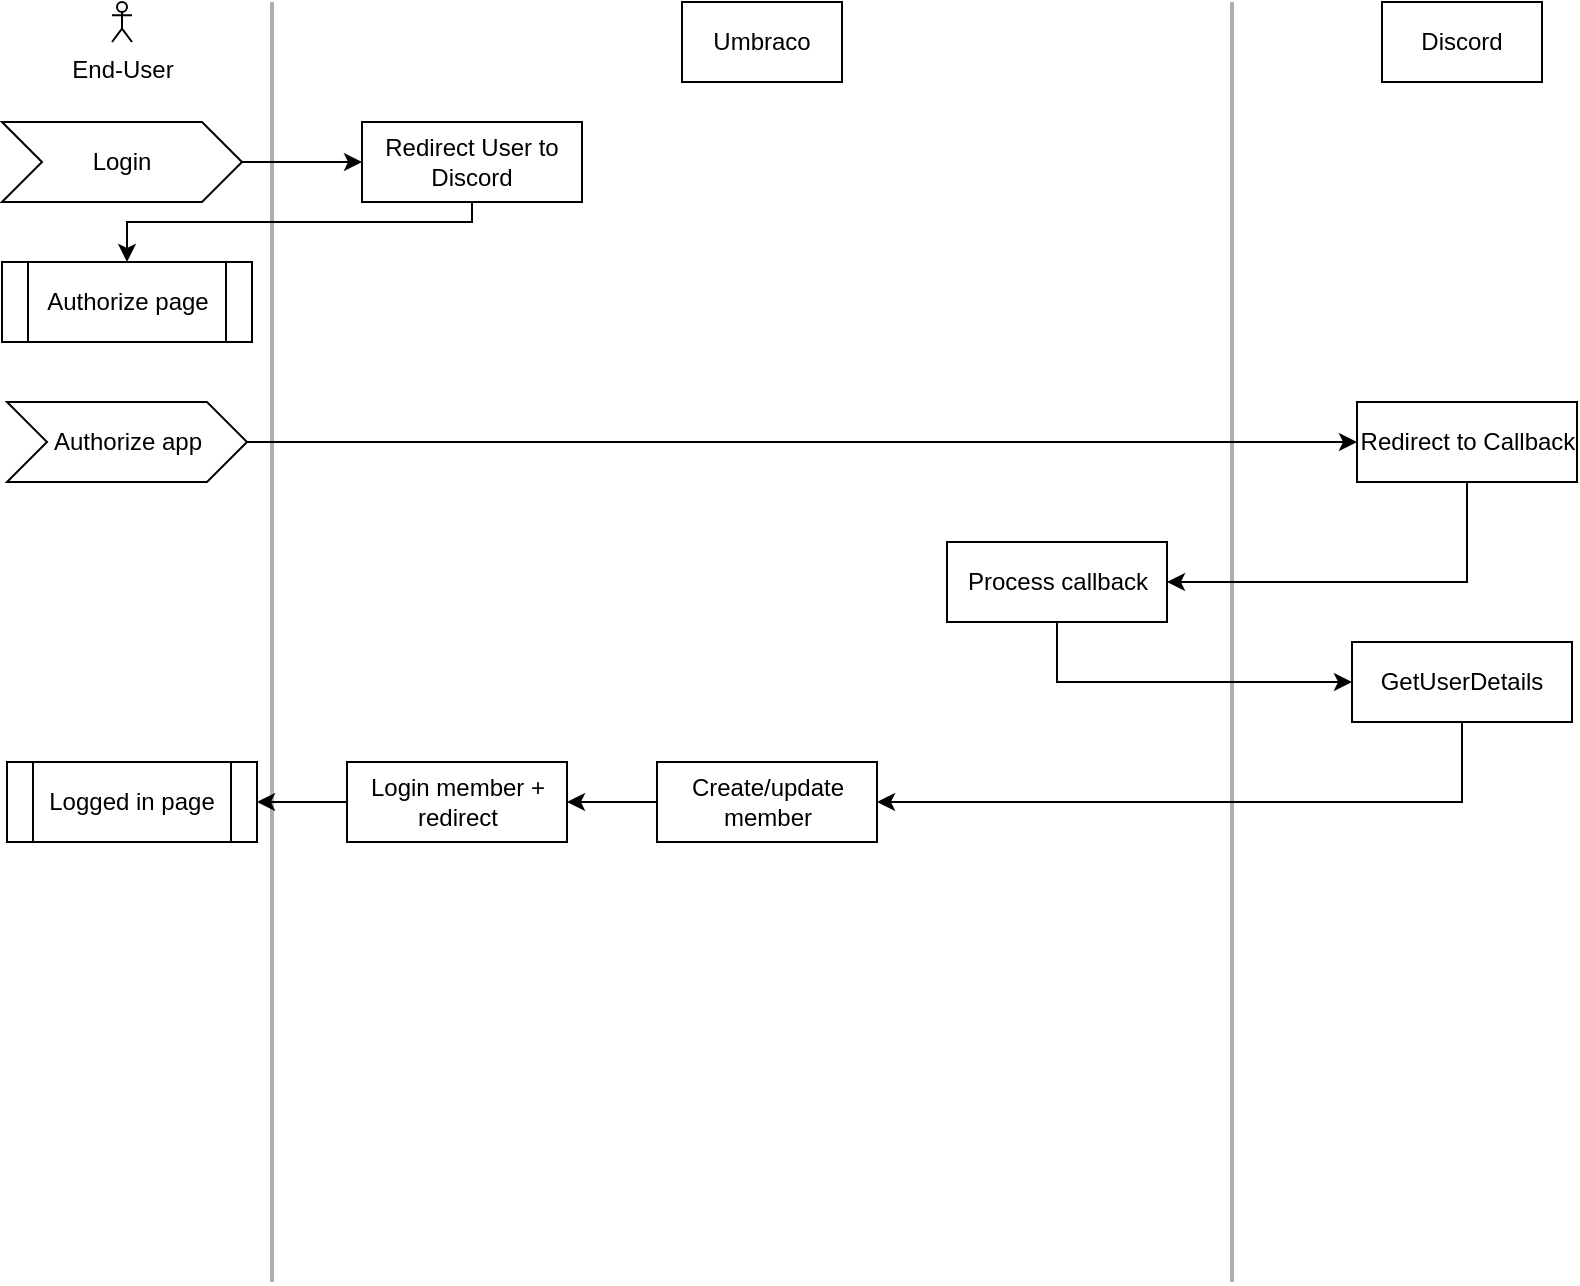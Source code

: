 <mxfile version="15.4.0" type="device" pages="2"><diagram id="ltMjtAkgDZYFbf0abUol" name="OAuth basic"><mxGraphModel dx="1088" dy="968" grid="1" gridSize="10" guides="1" tooltips="1" connect="1" arrows="1" fold="1" page="1" pageScale="1" pageWidth="827" pageHeight="1169" math="0" shadow="0"><root><mxCell id="0"/><mxCell id="1" parent="0"/><mxCell id="4eL_Ynfcv8qXqlUUV8uZ-1" value="End-User" style="shape=umlActor;verticalLabelPosition=bottom;verticalAlign=top;html=1;outlineConnect=0;" parent="1" vertex="1"><mxGeometry x="65" y="10" width="10" height="20" as="geometry"/></mxCell><mxCell id="4eL_Ynfcv8qXqlUUV8uZ-2" value="Umbraco" style="rounded=0;whiteSpace=wrap;html=1;" parent="1" vertex="1"><mxGeometry x="350" y="10" width="80" height="40" as="geometry"/></mxCell><mxCell id="4eL_Ynfcv8qXqlUUV8uZ-3" value="Discord" style="rounded=0;whiteSpace=wrap;html=1;" parent="1" vertex="1"><mxGeometry x="700" y="10" width="80" height="40" as="geometry"/></mxCell><mxCell id="4eL_Ynfcv8qXqlUUV8uZ-7" value="" style="line;strokeWidth=2;direction=south;html=1;strokeColor=#B0B0B0;" parent="1" vertex="1"><mxGeometry x="140" y="10" width="10" height="640" as="geometry"/></mxCell><mxCell id="4eL_Ynfcv8qXqlUUV8uZ-8" value="" style="line;strokeWidth=2;direction=south;html=1;strokeColor=#B0B0B0;" parent="1" vertex="1"><mxGeometry x="620" y="10" width="10" height="640" as="geometry"/></mxCell><mxCell id="AtlC8XdDdvcHjI3ppWVt-9" style="edgeStyle=orthogonalEdgeStyle;rounded=0;orthogonalLoop=1;jettySize=auto;html=1;entryX=0.5;entryY=0;entryDx=0;entryDy=0;" parent="1" source="4eL_Ynfcv8qXqlUUV8uZ-14" target="4eL_Ynfcv8qXqlUUV8uZ-21" edge="1"><mxGeometry relative="1" as="geometry"><Array as="points"><mxPoint x="245" y="120"/><mxPoint x="73" y="120"/></Array></mxGeometry></mxCell><mxCell id="4eL_Ynfcv8qXqlUUV8uZ-14" value="Redirect User to Discord" style="rounded=0;whiteSpace=wrap;html=1;" parent="1" vertex="1"><mxGeometry x="190" y="70" width="110" height="40" as="geometry"/></mxCell><mxCell id="4eL_Ynfcv8qXqlUUV8uZ-33" style="edgeStyle=orthogonalEdgeStyle;rounded=0;orthogonalLoop=1;jettySize=auto;html=1;entryX=1;entryY=0.5;entryDx=0;entryDy=0;" parent="1" source="4eL_Ynfcv8qXqlUUV8uZ-16" target="4eL_Ynfcv8qXqlUUV8uZ-17" edge="1"><mxGeometry relative="1" as="geometry"><Array as="points"><mxPoint x="743" y="300"/></Array></mxGeometry></mxCell><mxCell id="4eL_Ynfcv8qXqlUUV8uZ-16" value="Redirect to Callback" style="rounded=0;whiteSpace=wrap;html=1;" parent="1" vertex="1"><mxGeometry x="687.5" y="210" width="110" height="40" as="geometry"/></mxCell><mxCell id="AtlC8XdDdvcHjI3ppWVt-2" style="edgeStyle=orthogonalEdgeStyle;rounded=0;orthogonalLoop=1;jettySize=auto;html=1;entryX=0;entryY=0.5;entryDx=0;entryDy=0;" parent="1" source="4eL_Ynfcv8qXqlUUV8uZ-17" target="AtlC8XdDdvcHjI3ppWVt-1" edge="1"><mxGeometry relative="1" as="geometry"><Array as="points"><mxPoint x="538" y="350"/></Array></mxGeometry></mxCell><mxCell id="4eL_Ynfcv8qXqlUUV8uZ-17" value="Process callback" style="rounded=0;whiteSpace=wrap;html=1;" parent="1" vertex="1"><mxGeometry x="482.5" y="280" width="110" height="40" as="geometry"/></mxCell><mxCell id="4eL_Ynfcv8qXqlUUV8uZ-22" style="edgeStyle=orthogonalEdgeStyle;rounded=0;orthogonalLoop=1;jettySize=auto;html=1;entryX=0;entryY=0.5;entryDx=0;entryDy=0;" parent="1" source="4eL_Ynfcv8qXqlUUV8uZ-20" target="4eL_Ynfcv8qXqlUUV8uZ-14" edge="1"><mxGeometry relative="1" as="geometry"/></mxCell><mxCell id="4eL_Ynfcv8qXqlUUV8uZ-20" value="Login" style="shape=step;perimeter=stepPerimeter;whiteSpace=wrap;html=1;fixedSize=1;" parent="1" vertex="1"><mxGeometry x="10" y="70" width="120" height="40" as="geometry"/></mxCell><mxCell id="4eL_Ynfcv8qXqlUUV8uZ-21" value="Authorize page" style="shape=process;whiteSpace=wrap;html=1;backgroundOutline=1;" parent="1" vertex="1"><mxGeometry x="10" y="140" width="125" height="40" as="geometry"/></mxCell><mxCell id="4eL_Ynfcv8qXqlUUV8uZ-25" style="edgeStyle=orthogonalEdgeStyle;rounded=0;orthogonalLoop=1;jettySize=auto;html=1;entryX=0;entryY=0.5;entryDx=0;entryDy=0;" parent="1" source="4eL_Ynfcv8qXqlUUV8uZ-23" target="4eL_Ynfcv8qXqlUUV8uZ-16" edge="1"><mxGeometry relative="1" as="geometry"/></mxCell><mxCell id="4eL_Ynfcv8qXqlUUV8uZ-23" value="Authorize app" style="shape=step;perimeter=stepPerimeter;whiteSpace=wrap;html=1;fixedSize=1;" parent="1" vertex="1"><mxGeometry x="12.5" y="210" width="120" height="40" as="geometry"/></mxCell><mxCell id="4eL_Ynfcv8qXqlUUV8uZ-30" style="edgeStyle=orthogonalEdgeStyle;rounded=0;orthogonalLoop=1;jettySize=auto;html=1;entryX=1;entryY=0.5;entryDx=0;entryDy=0;" parent="1" edge="1"><mxGeometry relative="1" as="geometry"><mxPoint x="337.5" y="300" as="sourcePoint"/></mxGeometry></mxCell><mxCell id="4eL_Ynfcv8qXqlUUV8uZ-32" style="edgeStyle=orthogonalEdgeStyle;rounded=0;orthogonalLoop=1;jettySize=auto;html=1;entryX=1;entryY=0.5;entryDx=0;entryDy=0;" parent="1" edge="1"><mxGeometry relative="1" as="geometry"><mxPoint x="182.5" y="300" as="sourcePoint"/></mxGeometry></mxCell><mxCell id="AtlC8XdDdvcHjI3ppWVt-6" style="edgeStyle=orthogonalEdgeStyle;rounded=0;orthogonalLoop=1;jettySize=auto;html=1;entryX=1;entryY=0.5;entryDx=0;entryDy=0;" parent="1" source="AtlC8XdDdvcHjI3ppWVt-1" target="AtlC8XdDdvcHjI3ppWVt-5" edge="1"><mxGeometry relative="1" as="geometry"><Array as="points"><mxPoint x="740" y="410"/></Array></mxGeometry></mxCell><mxCell id="AtlC8XdDdvcHjI3ppWVt-1" value="GetUserDetails" style="rounded=0;whiteSpace=wrap;html=1;" parent="1" vertex="1"><mxGeometry x="685" y="330" width="110" height="40" as="geometry"/></mxCell><mxCell id="AtlC8XdDdvcHjI3ppWVt-3" value="Logged in page" style="shape=process;whiteSpace=wrap;html=1;backgroundOutline=1;" parent="1" vertex="1"><mxGeometry x="12.5" y="390" width="125" height="40" as="geometry"/></mxCell><mxCell id="AtlC8XdDdvcHjI3ppWVt-8" style="edgeStyle=orthogonalEdgeStyle;rounded=0;orthogonalLoop=1;jettySize=auto;html=1;entryX=1;entryY=0.5;entryDx=0;entryDy=0;" parent="1" source="AtlC8XdDdvcHjI3ppWVt-4" target="AtlC8XdDdvcHjI3ppWVt-3" edge="1"><mxGeometry relative="1" as="geometry"/></mxCell><mxCell id="AtlC8XdDdvcHjI3ppWVt-4" value="Login member + redirect" style="rounded=0;whiteSpace=wrap;html=1;" parent="1" vertex="1"><mxGeometry x="182.5" y="390" width="110" height="40" as="geometry"/></mxCell><mxCell id="AtlC8XdDdvcHjI3ppWVt-7" style="edgeStyle=orthogonalEdgeStyle;rounded=0;orthogonalLoop=1;jettySize=auto;html=1;entryX=1;entryY=0.5;entryDx=0;entryDy=0;" parent="1" source="AtlC8XdDdvcHjI3ppWVt-5" target="AtlC8XdDdvcHjI3ppWVt-4" edge="1"><mxGeometry relative="1" as="geometry"/></mxCell><mxCell id="AtlC8XdDdvcHjI3ppWVt-5" value="Create/update&lt;br&gt;member" style="rounded=0;whiteSpace=wrap;html=1;" parent="1" vertex="1"><mxGeometry x="337.5" y="390" width="110" height="40" as="geometry"/></mxCell></root></mxGraphModel></diagram><diagram name=" OAuth Full" id="dLZDyTiGzNXgVIvGcyt_"><mxGraphModel dx="1088" dy="968" grid="1" gridSize="10" guides="1" tooltips="1" connect="1" arrows="1" fold="1" page="1" pageScale="1" pageWidth="827" pageHeight="1169" math="0" shadow="0"><root><mxCell id="KcjYKHA9LiSH6CST0ayT-0"/><mxCell id="KcjYKHA9LiSH6CST0ayT-1" parent="KcjYKHA9LiSH6CST0ayT-0"/><mxCell id="KcjYKHA9LiSH6CST0ayT-2" value="End-User" style="shape=umlActor;verticalLabelPosition=bottom;verticalAlign=top;html=1;outlineConnect=0;" parent="KcjYKHA9LiSH6CST0ayT-1" vertex="1"><mxGeometry x="62.5" y="10" width="10" height="20" as="geometry"/></mxCell><mxCell id="KcjYKHA9LiSH6CST0ayT-3" value="Umbraco" style="rounded=0;whiteSpace=wrap;html=1;" parent="KcjYKHA9LiSH6CST0ayT-1" vertex="1"><mxGeometry x="361" y="10" width="80" height="40" as="geometry"/></mxCell><mxCell id="KcjYKHA9LiSH6CST0ayT-4" value="Discord Api" style="rounded=0;whiteSpace=wrap;html=1;" parent="KcjYKHA9LiSH6CST0ayT-1" vertex="1"><mxGeometry x="725" y="10" width="80" height="40" as="geometry"/></mxCell><mxCell id="KcjYKHA9LiSH6CST0ayT-5" value="" style="line;strokeWidth=2;direction=south;html=1;strokeColor=#B0B0B0;" parent="KcjYKHA9LiSH6CST0ayT-1" vertex="1"><mxGeometry x="135" y="10" width="10" height="1010" as="geometry"/></mxCell><mxCell id="KcjYKHA9LiSH6CST0ayT-6" value="" style="line;strokeWidth=2;direction=south;html=1;strokeColor=#B0B0B0;" parent="KcjYKHA9LiSH6CST0ayT-1" vertex="1"><mxGeometry x="695" y="10" width="10" height="1010" as="geometry"/></mxCell><mxCell id="pfIYuUFsSnbQMayImY7S-22" style="edgeStyle=orthogonalEdgeStyle;rounded=0;orthogonalLoop=1;jettySize=auto;html=1;exitX=0.5;exitY=1;exitDx=0;exitDy=0;entryX=1;entryY=0.5;entryDx=0;entryDy=0;" parent="KcjYKHA9LiSH6CST0ayT-1" source="KcjYKHA9LiSH6CST0ayT-10" target="pfIYuUFsSnbQMayImY7S-1" edge="1"><mxGeometry relative="1" as="geometry"><mxPoint x="789" y="380" as="sourcePoint"/><mxPoint x="710" y="440" as="targetPoint"/></mxGeometry></mxCell><mxCell id="KcjYKHA9LiSH6CST0ayT-10" value="Redirect to Callback" style="rounded=0;whiteSpace=wrap;html=1;" parent="KcjYKHA9LiSH6CST0ayT-1" vertex="1"><mxGeometry x="710" y="320" width="110" height="40" as="geometry"/></mxCell><mxCell id="KcjYKHA9LiSH6CST0ayT-14" value="Login" style="shape=step;perimeter=stepPerimeter;whiteSpace=wrap;html=1;fixedSize=1;" parent="KcjYKHA9LiSH6CST0ayT-1" vertex="1"><mxGeometry x="7.5" y="70" width="120" height="40" as="geometry"/></mxCell><mxCell id="KcjYKHA9LiSH6CST0ayT-15" value="Authorize page" style="shape=process;whiteSpace=wrap;html=1;backgroundOutline=1;" parent="KcjYKHA9LiSH6CST0ayT-1" vertex="1"><mxGeometry x="5" y="260" width="125" height="40" as="geometry"/></mxCell><mxCell id="KcjYKHA9LiSH6CST0ayT-16" style="edgeStyle=orthogonalEdgeStyle;rounded=0;orthogonalLoop=1;jettySize=auto;html=1;entryX=0;entryY=0.5;entryDx=0;entryDy=0;" parent="KcjYKHA9LiSH6CST0ayT-1" source="KcjYKHA9LiSH6CST0ayT-17" target="KcjYKHA9LiSH6CST0ayT-10" edge="1"><mxGeometry relative="1" as="geometry"/></mxCell><mxCell id="KcjYKHA9LiSH6CST0ayT-17" value="Authorize app" style="shape=step;perimeter=stepPerimeter;whiteSpace=wrap;html=1;fixedSize=1;" parent="KcjYKHA9LiSH6CST0ayT-1" vertex="1"><mxGeometry x="7.5" y="320" width="120" height="40" as="geometry"/></mxCell><mxCell id="KcjYKHA9LiSH6CST0ayT-22" value="Logged in page" style="shape=process;whiteSpace=wrap;html=1;backgroundOutline=1;" parent="KcjYKHA9LiSH6CST0ayT-1" vertex="1"><mxGeometry x="5" y="960" width="125" height="40" as="geometry"/></mxCell><mxCell id="LOlQsvK9RgovSbkGdA60-1" value="DiscordLoginController" style="swimlane;fontStyle=0;childLayout=stackLayout;horizontal=1;startSize=30;horizontalStack=0;resizeParent=1;resizeParentMax=0;resizeLast=0;collapsible=1;marginBottom=0;strokeColor=#B0B0B0;" parent="KcjYKHA9LiSH6CST0ayT-1" vertex="1"><mxGeometry x="161" y="70" width="220" height="160" as="geometry"/></mxCell><mxCell id="LOlQsvK9RgovSbkGdA60-2" value="Check Valid Umbraco Content" style="text;strokeColor=none;fillColor=none;align=left;verticalAlign=middle;spacingLeft=4;spacingRight=4;overflow=hidden;points=[[0,0.5],[1,0.5]];portConstraint=eastwest;rotatable=0;" parent="LOlQsvK9RgovSbkGdA60-1" vertex="1"><mxGeometry y="30" width="220" height="30" as="geometry"/></mxCell><mxCell id="LOlQsvK9RgovSbkGdA60-3" value="Check Valid Configuration values" style="text;strokeColor=none;fillColor=none;align=left;verticalAlign=middle;spacingLeft=4;spacingRight=4;overflow=hidden;points=[[0,0.5],[1,0.5]];portConstraint=eastwest;rotatable=0;" parent="LOlQsvK9RgovSbkGdA60-1" vertex="1"><mxGeometry y="60" width="220" height="30" as="geometry"/></mxCell><mxCell id="LOlQsvK9RgovSbkGdA60-4" value="Generate and store unique state value" style="text;strokeColor=none;fillColor=none;align=left;verticalAlign=middle;spacingLeft=4;spacingRight=4;overflow=hidden;points=[[0,0.5],[1,0.5]];portConstraint=eastwest;rotatable=0;" parent="LOlQsvK9RgovSbkGdA60-1" vertex="1"><mxGeometry y="90" width="220" height="30" as="geometry"/></mxCell><mxCell id="CcJb6HxDMgOHkU_agt7--0" value="Build and serve redirect url with &#10;correct callback url, scope and state" style="text;strokeColor=none;fillColor=none;align=left;verticalAlign=middle;spacingLeft=4;spacingRight=4;overflow=hidden;points=[[0,0.5],[1,0.5]];portConstraint=eastwest;rotatable=0;" parent="LOlQsvK9RgovSbkGdA60-1" vertex="1"><mxGeometry y="120" width="220" height="40" as="geometry"/></mxCell><mxCell id="CcJb6HxDMgOHkU_agt7--1" style="edgeStyle=orthogonalEdgeStyle;rounded=0;orthogonalLoop=1;jettySize=auto;html=1;entryX=1;entryY=0.5;entryDx=0;entryDy=0;" parent="KcjYKHA9LiSH6CST0ayT-1" source="CcJb6HxDMgOHkU_agt7--0" target="KcjYKHA9LiSH6CST0ayT-15" edge="1"><mxGeometry relative="1" as="geometry"><mxPoint x="146" y="280.0" as="targetPoint"/><Array as="points"><mxPoint x="166" y="280"/></Array></mxGeometry></mxCell><mxCell id="CcJb6HxDMgOHkU_agt7--3" value="DiscordService" style="swimlane;fontStyle=0;childLayout=stackLayout;horizontal=1;startSize=30;horizontalStack=0;resizeParent=1;resizeParentMax=0;resizeLast=0;collapsible=1;marginBottom=0;strokeColor=#B0B0B0;" parent="KcjYKHA9LiSH6CST0ayT-1" vertex="1"><mxGeometry x="456" y="70" width="220" height="100" as="geometry"/></mxCell><mxCell id="CcJb6HxDMgOHkU_agt7--4" value="Generate new state unique to the&#10;requesting IP" style="text;strokeColor=none;fillColor=none;align=left;verticalAlign=middle;spacingLeft=4;spacingRight=4;overflow=hidden;points=[[0,0.5],[1,0.5]];portConstraint=eastwest;rotatable=0;" parent="CcJb6HxDMgOHkU_agt7--3" vertex="1"><mxGeometry y="30" width="220" height="40" as="geometry"/></mxCell><mxCell id="CcJb6HxDMgOHkU_agt7--5" value="Store the state value" style="text;strokeColor=none;fillColor=none;align=left;verticalAlign=middle;spacingLeft=4;spacingRight=4;overflow=hidden;points=[[0,0.5],[1,0.5]];portConstraint=eastwest;rotatable=0;" parent="CcJb6HxDMgOHkU_agt7--3" vertex="1"><mxGeometry y="70" width="220" height="30" as="geometry"/></mxCell><mxCell id="CcJb6HxDMgOHkU_agt7--8" value="GetState" style="edgeStyle=orthogonalEdgeStyle;rounded=0;orthogonalLoop=1;jettySize=auto;html=1;entryX=0;entryY=0.5;entryDx=0;entryDy=0;" parent="KcjYKHA9LiSH6CST0ayT-1" source="LOlQsvK9RgovSbkGdA60-4" target="CcJb6HxDMgOHkU_agt7--4" edge="1"><mxGeometry relative="1" as="geometry"/></mxCell><mxCell id="CcJb6HxDMgOHkU_agt7--10" style="edgeStyle=orthogonalEdgeStyle;rounded=0;orthogonalLoop=1;jettySize=auto;html=1;entryX=1;entryY=0.5;entryDx=0;entryDy=0;" parent="KcjYKHA9LiSH6CST0ayT-1" source="CcJb6HxDMgOHkU_agt7--5" target="CcJb6HxDMgOHkU_agt7--0" edge="1"><mxGeometry relative="1" as="geometry"><Array as="points"><mxPoint x="681" y="145"/><mxPoint x="681" y="205"/></Array></mxGeometry></mxCell><mxCell id="CcJb6HxDMgOHkU_agt7--11" value="State value" style="edgeLabel;html=1;align=center;verticalAlign=middle;resizable=0;points=[];" parent="CcJb6HxDMgOHkU_agt7--10" vertex="1" connectable="0"><mxGeometry x="0.307" y="-1" relative="1" as="geometry"><mxPoint as="offset"/></mxGeometry></mxCell><mxCell id="pfIYuUFsSnbQMayImY7S-0" value="DiscordLoginRedirectHandlerController" style="swimlane;fontStyle=0;childLayout=stackLayout;horizontal=1;startSize=30;horizontalStack=0;resizeParent=1;resizeParentMax=0;resizeLast=0;collapsible=1;marginBottom=0;strokeColor=#B0B0B0;" parent="KcjYKHA9LiSH6CST0ayT-1" vertex="1"><mxGeometry x="466" y="370" width="220" height="160" as="geometry"/></mxCell><mxCell id="pfIYuUFsSnbQMayImY7S-1" value="Check if the current HttpContext&#10;has a valid state" style="text;strokeColor=none;fillColor=none;align=left;verticalAlign=middle;spacingLeft=4;spacingRight=4;overflow=hidden;points=[[0,0.5],[1,0.5]];portConstraint=eastwest;rotatable=0;" parent="pfIYuUFsSnbQMayImY7S-0" vertex="1"><mxGeometry y="30" width="220" height="40" as="geometry"/></mxCell><mxCell id="pfIYuUFsSnbQMayImY7S-2" value="Process the redirect information" style="text;strokeColor=none;fillColor=none;align=left;verticalAlign=middle;spacingLeft=4;spacingRight=4;overflow=hidden;points=[[0,0.5],[1,0.5]];portConstraint=eastwest;rotatable=0;" parent="pfIYuUFsSnbQMayImY7S-0" vertex="1"><mxGeometry y="70" width="220" height="30" as="geometry"/></mxCell><mxCell id="pfIYuUFsSnbQMayImY7S-6" value="Sign In the member" style="text;strokeColor=none;fillColor=none;align=left;verticalAlign=middle;spacingLeft=4;spacingRight=4;overflow=hidden;points=[[0,0.5],[1,0.5]];portConstraint=eastwest;rotatable=0;" parent="pfIYuUFsSnbQMayImY7S-0" vertex="1"><mxGeometry y="100" width="220" height="30" as="geometry"/></mxCell><mxCell id="pfIYuUFsSnbQMayImY7S-7" value="Redirect to the Logged in page" style="text;strokeColor=none;fillColor=none;align=left;verticalAlign=middle;spacingLeft=4;spacingRight=4;overflow=hidden;points=[[0,0.5],[1,0.5]];portConstraint=eastwest;rotatable=0;" parent="pfIYuUFsSnbQMayImY7S-0" vertex="1"><mxGeometry y="130" width="220" height="30" as="geometry"/></mxCell><mxCell id="pfIYuUFsSnbQMayImY7S-3" value="DiscordService" style="swimlane;fontStyle=0;childLayout=stackLayout;horizontal=1;startSize=30;horizontalStack=0;resizeParent=1;resizeParentMax=0;resizeLast=0;collapsible=1;marginBottom=0;strokeColor=#B0B0B0;" parent="KcjYKHA9LiSH6CST0ayT-1" vertex="1"><mxGeometry x="161" y="370" width="220" height="90" as="geometry"/></mxCell><mxCell id="pfIYuUFsSnbQMayImY7S-4" value="Get the state from httpContext" style="text;strokeColor=none;fillColor=none;align=left;verticalAlign=middle;spacingLeft=4;spacingRight=4;overflow=hidden;points=[[0,0.5],[1,0.5]];portConstraint=eastwest;rotatable=0;" parent="pfIYuUFsSnbQMayImY7S-3" vertex="1"><mxGeometry y="30" width="220" height="30" as="geometry"/></mxCell><mxCell id="pfIYuUFsSnbQMayImY7S-5" value="Compare to stored key based on IP" style="text;strokeColor=none;fillColor=none;align=left;verticalAlign=middle;spacingLeft=4;spacingRight=4;overflow=hidden;points=[[0,0.5],[1,0.5]];portConstraint=eastwest;rotatable=0;" parent="pfIYuUFsSnbQMayImY7S-3" vertex="1"><mxGeometry y="60" width="220" height="30" as="geometry"/></mxCell><mxCell id="pfIYuUFsSnbQMayImY7S-8" value="IsValidState" style="edgeStyle=orthogonalEdgeStyle;rounded=0;orthogonalLoop=1;jettySize=auto;html=1;entryX=1;entryY=0.5;entryDx=0;entryDy=0;" parent="KcjYKHA9LiSH6CST0ayT-1" source="pfIYuUFsSnbQMayImY7S-1" target="pfIYuUFsSnbQMayImY7S-4" edge="1"><mxGeometry x="-0.067" relative="1" as="geometry"><Array as="points"><mxPoint x="421" y="415"/><mxPoint x="421" y="415"/></Array><mxPoint as="offset"/></mxGeometry></mxCell><mxCell id="pfIYuUFsSnbQMayImY7S-9" value="Confirmation" style="edgeStyle=orthogonalEdgeStyle;rounded=0;orthogonalLoop=1;jettySize=auto;html=1;entryX=0;entryY=0.5;entryDx=0;entryDy=0;exitX=1;exitY=0.5;exitDx=0;exitDy=0;" parent="KcjYKHA9LiSH6CST0ayT-1" source="pfIYuUFsSnbQMayImY7S-5" target="pfIYuUFsSnbQMayImY7S-2" edge="1"><mxGeometry x="-0.12" relative="1" as="geometry"><Array as="points"><mxPoint x="451" y="445"/><mxPoint x="451" y="455"/></Array><mxPoint as="offset"/></mxGeometry></mxCell><mxCell id="pfIYuUFsSnbQMayImY7S-10" value="DiscordService" style="swimlane;fontStyle=0;childLayout=stackLayout;horizontal=1;startSize=30;horizontalStack=0;resizeParent=1;resizeParentMax=0;resizeLast=0;collapsible=1;marginBottom=0;strokeColor=#B0B0B0;" parent="KcjYKHA9LiSH6CST0ayT-1" vertex="1"><mxGeometry x="161" y="480" width="220" height="260" as="geometry"/></mxCell><mxCell id="pfIYuUFsSnbQMayImY7S-11" value="Exchange code in httpContext for a&#10;Discord user bearer token" style="text;strokeColor=none;fillColor=none;align=left;verticalAlign=middle;spacingLeft=4;spacingRight=4;overflow=hidden;points=[[0,0.5],[1,0.5]];portConstraint=eastwest;rotatable=0;" parent="pfIYuUFsSnbQMayImY7S-10" vertex="1"><mxGeometry y="30" width="220" height="40" as="geometry"/></mxCell><mxCell id="pfIYuUFsSnbQMayImY7S-12" value="Get the user details" style="text;strokeColor=none;fillColor=none;align=left;verticalAlign=middle;spacingLeft=4;spacingRight=4;overflow=hidden;points=[[0,0.5],[1,0.5]];portConstraint=eastwest;rotatable=0;" parent="pfIYuUFsSnbQMayImY7S-10" vertex="1"><mxGeometry y="70" width="220" height="30" as="geometry"/></mxCell><mxCell id="pfIYuUFsSnbQMayImY7S-20" value="Get user guild list" style="text;strokeColor=none;fillColor=none;align=left;verticalAlign=middle;spacingLeft=4;spacingRight=4;overflow=hidden;points=[[0,0.5],[1,0.5]];portConstraint=eastwest;rotatable=0;" parent="pfIYuUFsSnbQMayImY7S-10" vertex="1"><mxGeometry y="100" width="220" height="30" as="geometry"/></mxCell><mxCell id="pfIYuUFsSnbQMayImY7S-21" value="Get member based on email in&#10;user details" style="text;strokeColor=none;fillColor=none;align=left;verticalAlign=middle;spacingLeft=4;spacingRight=4;overflow=hidden;points=[[0,0.5],[1,0.5]];portConstraint=eastwest;rotatable=0;" parent="pfIYuUFsSnbQMayImY7S-10" vertex="1"><mxGeometry y="130" width="220" height="40" as="geometry"/></mxCell><mxCell id="pfIYuUFsSnbQMayImY7S-23" value="Update member if exists&#10;Set approved false if no longer in&#10;specified guild(s)" style="text;strokeColor=none;fillColor=none;align=left;verticalAlign=middle;spacingLeft=4;spacingRight=4;overflow=hidden;points=[[0,0.5],[1,0.5]];portConstraint=eastwest;rotatable=0;" parent="pfIYuUFsSnbQMayImY7S-10" vertex="1"><mxGeometry y="170" width="220" height="50" as="geometry"/></mxCell><mxCell id="pfIYuUFsSnbQMayImY7S-24" value="Create member if non existant and&#10;is in specified guild(s)" style="text;strokeColor=none;fillColor=none;align=left;verticalAlign=middle;spacingLeft=4;spacingRight=4;overflow=hidden;points=[[0,0.5],[1,0.5]];portConstraint=eastwest;rotatable=0;" parent="pfIYuUFsSnbQMayImY7S-10" vertex="1"><mxGeometry y="220" width="220" height="40" as="geometry"/></mxCell><mxCell id="pfIYuUFsSnbQMayImY7S-13" value="HandleRedirect" style="edgeStyle=orthogonalEdgeStyle;rounded=0;orthogonalLoop=1;jettySize=auto;html=1;entryX=1;entryY=0.5;entryDx=0;entryDy=0;" parent="KcjYKHA9LiSH6CST0ayT-1" source="pfIYuUFsSnbQMayImY7S-2" target="pfIYuUFsSnbQMayImY7S-11" edge="1"><mxGeometry x="-0.12" relative="1" as="geometry"><Array as="points"><mxPoint x="694" y="460"/><mxPoint x="694" y="550"/><mxPoint x="400" y="550"/><mxPoint x="400" y="530"/></Array><mxPoint as="offset"/></mxGeometry></mxCell><mxCell id="pfIYuUFsSnbQMayImY7S-27" value="DiscordRoleRepository" style="swimlane;fontStyle=0;childLayout=stackLayout;horizontal=1;startSize=30;horizontalStack=0;resizeParent=1;resizeParentMax=0;resizeLast=0;collapsible=1;marginBottom=0;strokeColor=#B0B0B0;" parent="KcjYKHA9LiSH6CST0ayT-1" vertex="1"><mxGeometry x="161" y="870" width="220" height="60" as="geometry"/></mxCell><mxCell id="pfIYuUFsSnbQMayImY7S-28" value="Get all SyncRules from the repository" style="text;strokeColor=none;fillColor=none;align=left;verticalAlign=middle;spacingLeft=4;spacingRight=4;overflow=hidden;points=[[0,0.5],[1,0.5]];portConstraint=eastwest;rotatable=0;" parent="pfIYuUFsSnbQMayImY7S-27" vertex="1"><mxGeometry y="30" width="220" height="30" as="geometry"/></mxCell><mxCell id="pfIYuUFsSnbQMayImY7S-30" value="DiscordService" style="swimlane;fontStyle=0;childLayout=stackLayout;horizontal=1;startSize=30;horizontalStack=0;resizeParent=1;resizeParentMax=0;resizeLast=0;collapsible=1;marginBottom=0;strokeColor=#B0B0B0;" parent="KcjYKHA9LiSH6CST0ayT-1" vertex="1"><mxGeometry x="161" y="760" width="220" height="90" as="geometry"/></mxCell><mxCell id="pfIYuUFsSnbQMayImY7S-31" value="Update basic details" style="text;strokeColor=none;fillColor=none;align=left;verticalAlign=middle;spacingLeft=4;spacingRight=4;overflow=hidden;points=[[0,0.5],[1,0.5]];portConstraint=eastwest;rotatable=0;" parent="pfIYuUFsSnbQMayImY7S-30" vertex="1"><mxGeometry y="30" width="220" height="30" as="geometry"/></mxCell><mxCell id="pfIYuUFsSnbQMayImY7S-32" value="Updates groups based on guild roles" style="text;strokeColor=none;fillColor=none;align=left;verticalAlign=middle;spacingLeft=4;spacingRight=4;overflow=hidden;points=[[0,0.5],[1,0.5]];portConstraint=eastwest;rotatable=0;" parent="pfIYuUFsSnbQMayImY7S-30" vertex="1"><mxGeometry y="60" width="220" height="30" as="geometry"/></mxCell><mxCell id="pfIYuUFsSnbQMayImY7S-33" style="edgeStyle=orthogonalEdgeStyle;rounded=0;orthogonalLoop=1;jettySize=auto;html=1;entryX=0;entryY=0.5;entryDx=0;entryDy=0;startArrow=none;startFill=0;exitX=0;exitY=0.5;exitDx=0;exitDy=0;" parent="KcjYKHA9LiSH6CST0ayT-1" source="pfIYuUFsSnbQMayImY7S-23" target="pfIYuUFsSnbQMayImY7S-31" edge="1"><mxGeometry relative="1" as="geometry"><Array as="points"><mxPoint x="145" y="675"/><mxPoint x="145" y="805"/></Array></mxGeometry></mxCell><mxCell id="pfIYuUFsSnbQMayImY7S-34" style="edgeStyle=orthogonalEdgeStyle;rounded=0;orthogonalLoop=1;jettySize=auto;html=1;entryX=0;entryY=0.5;entryDx=0;entryDy=0;startArrow=none;startFill=0;" parent="KcjYKHA9LiSH6CST0ayT-1" source="pfIYuUFsSnbQMayImY7S-24" target="pfIYuUFsSnbQMayImY7S-31" edge="1"><mxGeometry relative="1" as="geometry"><Array as="points"><mxPoint x="145" y="720"/><mxPoint x="145" y="805"/></Array></mxGeometry></mxCell><mxCell id="pfIYuUFsSnbQMayImY7S-35" style="edgeStyle=orthogonalEdgeStyle;rounded=0;orthogonalLoop=1;jettySize=auto;html=1;entryX=0;entryY=0.5;entryDx=0;entryDy=0;startArrow=none;startFill=0;" parent="KcjYKHA9LiSH6CST0ayT-1" source="pfIYuUFsSnbQMayImY7S-32" target="pfIYuUFsSnbQMayImY7S-28" edge="1"><mxGeometry relative="1" as="geometry"><Array as="points"><mxPoint x="146" y="835"/><mxPoint x="146" y="915"/></Array></mxGeometry></mxCell><mxCell id="pfIYuUFsSnbQMayImY7S-41" style="edgeStyle=orthogonalEdgeStyle;rounded=0;orthogonalLoop=1;jettySize=auto;html=1;startArrow=none;startFill=0;" parent="KcjYKHA9LiSH6CST0ayT-1" source="pfIYuUFsSnbQMayImY7S-28" target="pfIYuUFsSnbQMayImY7S-30" edge="1"><mxGeometry relative="1" as="geometry"><Array as="points"><mxPoint x="400" y="915"/><mxPoint x="400" y="864"/><mxPoint x="271" y="864"/></Array></mxGeometry></mxCell><mxCell id="pfIYuUFsSnbQMayImY7S-42" style="edgeStyle=orthogonalEdgeStyle;rounded=0;orthogonalLoop=1;jettySize=auto;html=1;startArrow=none;startFill=0;" parent="KcjYKHA9LiSH6CST0ayT-1" source="pfIYuUFsSnbQMayImY7S-32" target="pfIYuUFsSnbQMayImY7S-10" edge="1"><mxGeometry relative="1" as="geometry"><Array as="points"><mxPoint x="400" y="835"/><mxPoint x="400" y="754"/><mxPoint x="271" y="754"/></Array></mxGeometry></mxCell><mxCell id="UjgiQLZv2kpOkAQ1Ucy0-12" style="edgeStyle=orthogonalEdgeStyle;rounded=0;orthogonalLoop=1;jettySize=auto;html=1;startArrow=none;startFill=0;entryX=1;entryY=0.5;entryDx=0;entryDy=0;" parent="KcjYKHA9LiSH6CST0ayT-1" source="UjgiQLZv2kpOkAQ1Ucy0-0" target="pfIYuUFsSnbQMayImY7S-20" edge="1"><mxGeometry relative="1" as="geometry"><Array as="points"><mxPoint x="765" y="595"/></Array></mxGeometry></mxCell><mxCell id="UjgiQLZv2kpOkAQ1Ucy0-0" value="Get user details" style="rounded=0;whiteSpace=wrap;html=1;" parent="KcjYKHA9LiSH6CST0ayT-1" vertex="1"><mxGeometry x="710" y="545" width="110" height="40" as="geometry"/></mxCell><mxCell id="UjgiQLZv2kpOkAQ1Ucy0-1" value="DiscordLoginRedirectHandlerController" style="swimlane;fontStyle=0;childLayout=stackLayout;horizontal=1;startSize=30;horizontalStack=0;resizeParent=1;resizeParentMax=0;resizeLast=0;collapsible=1;marginBottom=0;strokeColor=#B0B0B0;" parent="KcjYKHA9LiSH6CST0ayT-1" vertex="1"><mxGeometry x="466" y="830" width="220" height="90" as="geometry"/></mxCell><mxCell id="UjgiQLZv2kpOkAQ1Ucy0-4" value="Sign In the member" style="text;strokeColor=none;fillColor=none;align=left;verticalAlign=middle;spacingLeft=4;spacingRight=4;overflow=hidden;points=[[0,0.5],[1,0.5]];portConstraint=eastwest;rotatable=0;" parent="UjgiQLZv2kpOkAQ1Ucy0-1" vertex="1"><mxGeometry y="30" width="220" height="30" as="geometry"/></mxCell><mxCell id="UjgiQLZv2kpOkAQ1Ucy0-5" value="Redirect to the Logged in page" style="text;strokeColor=none;fillColor=none;align=left;verticalAlign=middle;spacingLeft=4;spacingRight=4;overflow=hidden;points=[[0,0.5],[1,0.5]];portConstraint=eastwest;rotatable=0;" parent="UjgiQLZv2kpOkAQ1Ucy0-1" vertex="1"><mxGeometry y="60" width="220" height="30" as="geometry"/></mxCell><mxCell id="UjgiQLZv2kpOkAQ1Ucy0-7" style="edgeStyle=orthogonalEdgeStyle;rounded=0;orthogonalLoop=1;jettySize=auto;html=1;entryX=1;entryY=0.5;entryDx=0;entryDy=0;startArrow=none;startFill=0;" parent="KcjYKHA9LiSH6CST0ayT-1" source="UjgiQLZv2kpOkAQ1Ucy0-5" target="KcjYKHA9LiSH6CST0ayT-22" edge="1"><mxGeometry relative="1" as="geometry"><Array as="points"><mxPoint x="576" y="980"/></Array></mxGeometry></mxCell><mxCell id="UjgiQLZv2kpOkAQ1Ucy0-8" style="edgeStyle=orthogonalEdgeStyle;rounded=0;orthogonalLoop=1;jettySize=auto;html=1;entryX=0;entryY=0.5;entryDx=0;entryDy=0;startArrow=none;startFill=0;" parent="KcjYKHA9LiSH6CST0ayT-1" source="pfIYuUFsSnbQMayImY7S-23" target="UjgiQLZv2kpOkAQ1Ucy0-4" edge="1"><mxGeometry relative="1" as="geometry"/></mxCell><mxCell id="UjgiQLZv2kpOkAQ1Ucy0-9" style="edgeStyle=orthogonalEdgeStyle;rounded=0;orthogonalLoop=1;jettySize=auto;html=1;startArrow=none;startFill=0;" parent="KcjYKHA9LiSH6CST0ayT-1" source="pfIYuUFsSnbQMayImY7S-24" target="UjgiQLZv2kpOkAQ1Ucy0-4" edge="1"><mxGeometry relative="1" as="geometry"/></mxCell><mxCell id="UjgiQLZv2kpOkAQ1Ucy0-10" value="Attempt" style="edgeLabel;html=1;align=center;verticalAlign=middle;resizable=0;points=[];" parent="UjgiQLZv2kpOkAQ1Ucy0-9" vertex="1" connectable="0"><mxGeometry x="0.711" relative="1" as="geometry"><mxPoint x="-17" y="15" as="offset"/></mxGeometry></mxCell><mxCell id="UjgiQLZv2kpOkAQ1Ucy0-11" style="edgeStyle=orthogonalEdgeStyle;rounded=0;orthogonalLoop=1;jettySize=auto;html=1;entryX=0;entryY=0.5;entryDx=0;entryDy=0;startArrow=none;startFill=0;" parent="KcjYKHA9LiSH6CST0ayT-1" source="pfIYuUFsSnbQMayImY7S-12" target="UjgiQLZv2kpOkAQ1Ucy0-0" edge="1"><mxGeometry relative="1" as="geometry"/></mxCell><mxCell id="UjgiQLZv2kpOkAQ1Ucy0-15" style="edgeStyle=orthogonalEdgeStyle;rounded=0;orthogonalLoop=1;jettySize=auto;html=1;entryX=1;entryY=0.5;entryDx=0;entryDy=0;startArrow=none;startFill=0;" parent="KcjYKHA9LiSH6CST0ayT-1" source="UjgiQLZv2kpOkAQ1Ucy0-13" target="pfIYuUFsSnbQMayImY7S-21" edge="1"><mxGeometry relative="1" as="geometry"><Array as="points"><mxPoint x="765" y="655"/><mxPoint x="480" y="655"/><mxPoint x="480" y="630"/></Array></mxGeometry></mxCell><mxCell id="UjgiQLZv2kpOkAQ1Ucy0-13" value="Get user Guilds" style="rounded=0;whiteSpace=wrap;html=1;" parent="KcjYKHA9LiSH6CST0ayT-1" vertex="1"><mxGeometry x="710" y="610" width="110" height="40" as="geometry"/></mxCell><mxCell id="UjgiQLZv2kpOkAQ1Ucy0-14" style="edgeStyle=orthogonalEdgeStyle;rounded=0;orthogonalLoop=1;jettySize=auto;html=1;entryX=0;entryY=0.5;entryDx=0;entryDy=0;startArrow=none;startFill=0;exitX=1;exitY=0.5;exitDx=0;exitDy=0;" parent="KcjYKHA9LiSH6CST0ayT-1" source="pfIYuUFsSnbQMayImY7S-20" target="UjgiQLZv2kpOkAQ1Ucy0-13" edge="1"><mxGeometry relative="1" as="geometry"><Array as="points"><mxPoint x="381" y="610"/><mxPoint x="546" y="610"/><mxPoint x="546" y="630"/></Array></mxGeometry></mxCell></root></mxGraphModel></diagram></mxfile>